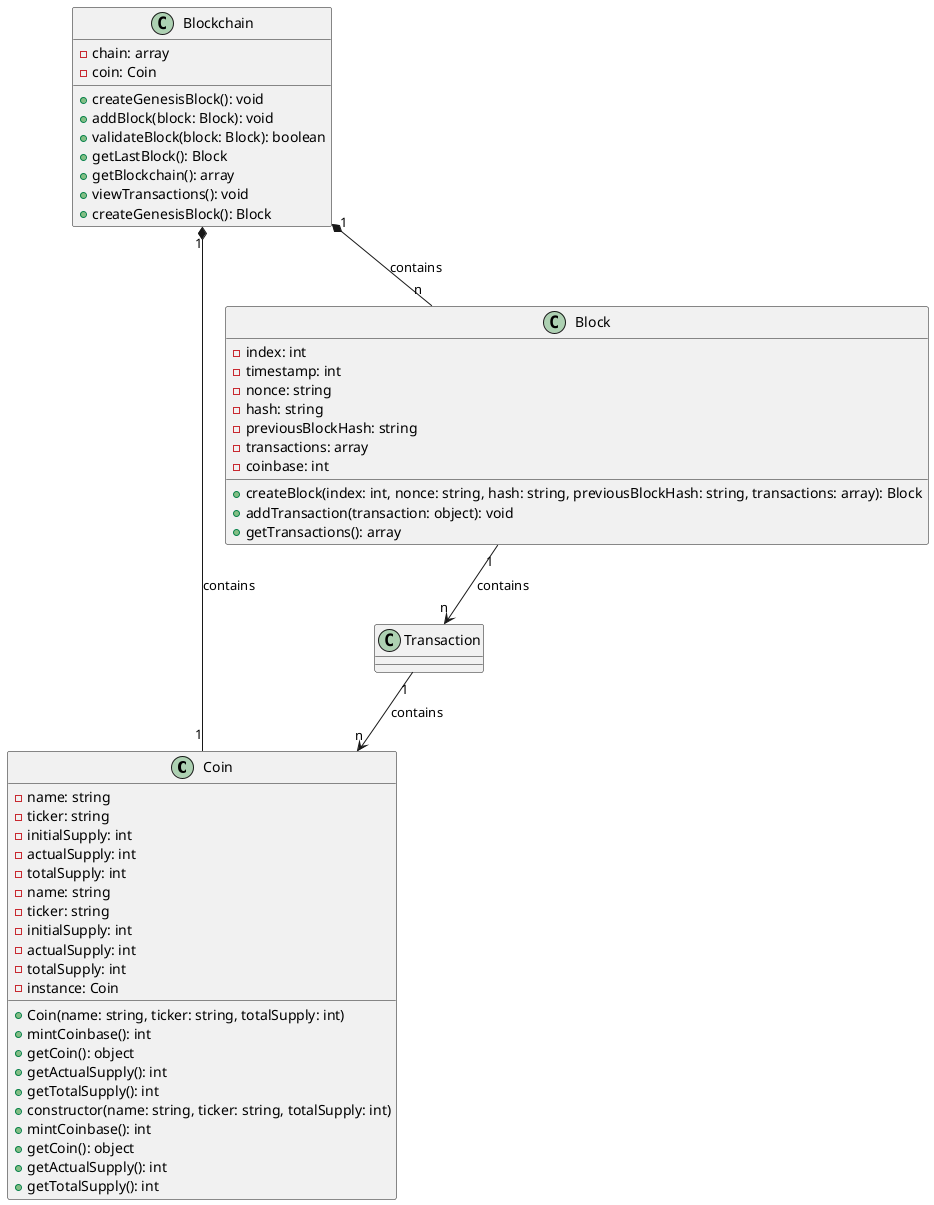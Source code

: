 @startuml

class Coin {
    - name: string
    - ticker: string
    - initialSupply: int
    - actualSupply: int
    - totalSupply: int
    + Coin(name: string, ticker: string, totalSupply: int)
    + mintCoinbase(): int
    + getCoin(): object
    + getActualSupply(): int
    + getTotalSupply(): int
}

class Block {
    - index: int
    - timestamp: int
    - nonce: string
    - hash: string
    - previousBlockHash: string
    - transactions: array
    - coinbase: int
    + createBlock(index: int, nonce: string, hash: string, previousBlockHash: string, transactions: array): Block
    + addTransaction(transaction: object): void
    + getTransactions(): array
}

class Blockchain {
    - chain: array
    - coin: Coin
    + createGenesisBlock(): void
    + addBlock(block: Block): void
    + validateBlock(block: Block): boolean
    + getLastBlock(): Block
    + getBlockchain(): array
    + viewTransactions(): void
    + createGenesisBlock(): Block
}

class Coin {
    - name: string
    - ticker: string
    - initialSupply: int
    - actualSupply: int
    - totalSupply: int
    - instance: Coin
    + constructor(name: string, ticker: string, totalSupply: int)
    + mintCoinbase(): int
    + getCoin(): object
    + getActualSupply(): int
    + getTotalSupply(): int
}


Blockchain "1" *-- "n" Block : contains
Blockchain "1" *-- "1"  Coin : contains
Block "1" --> "n" Transaction : contains
Transaction "1" --> "n" Coin: contains
@enduml



